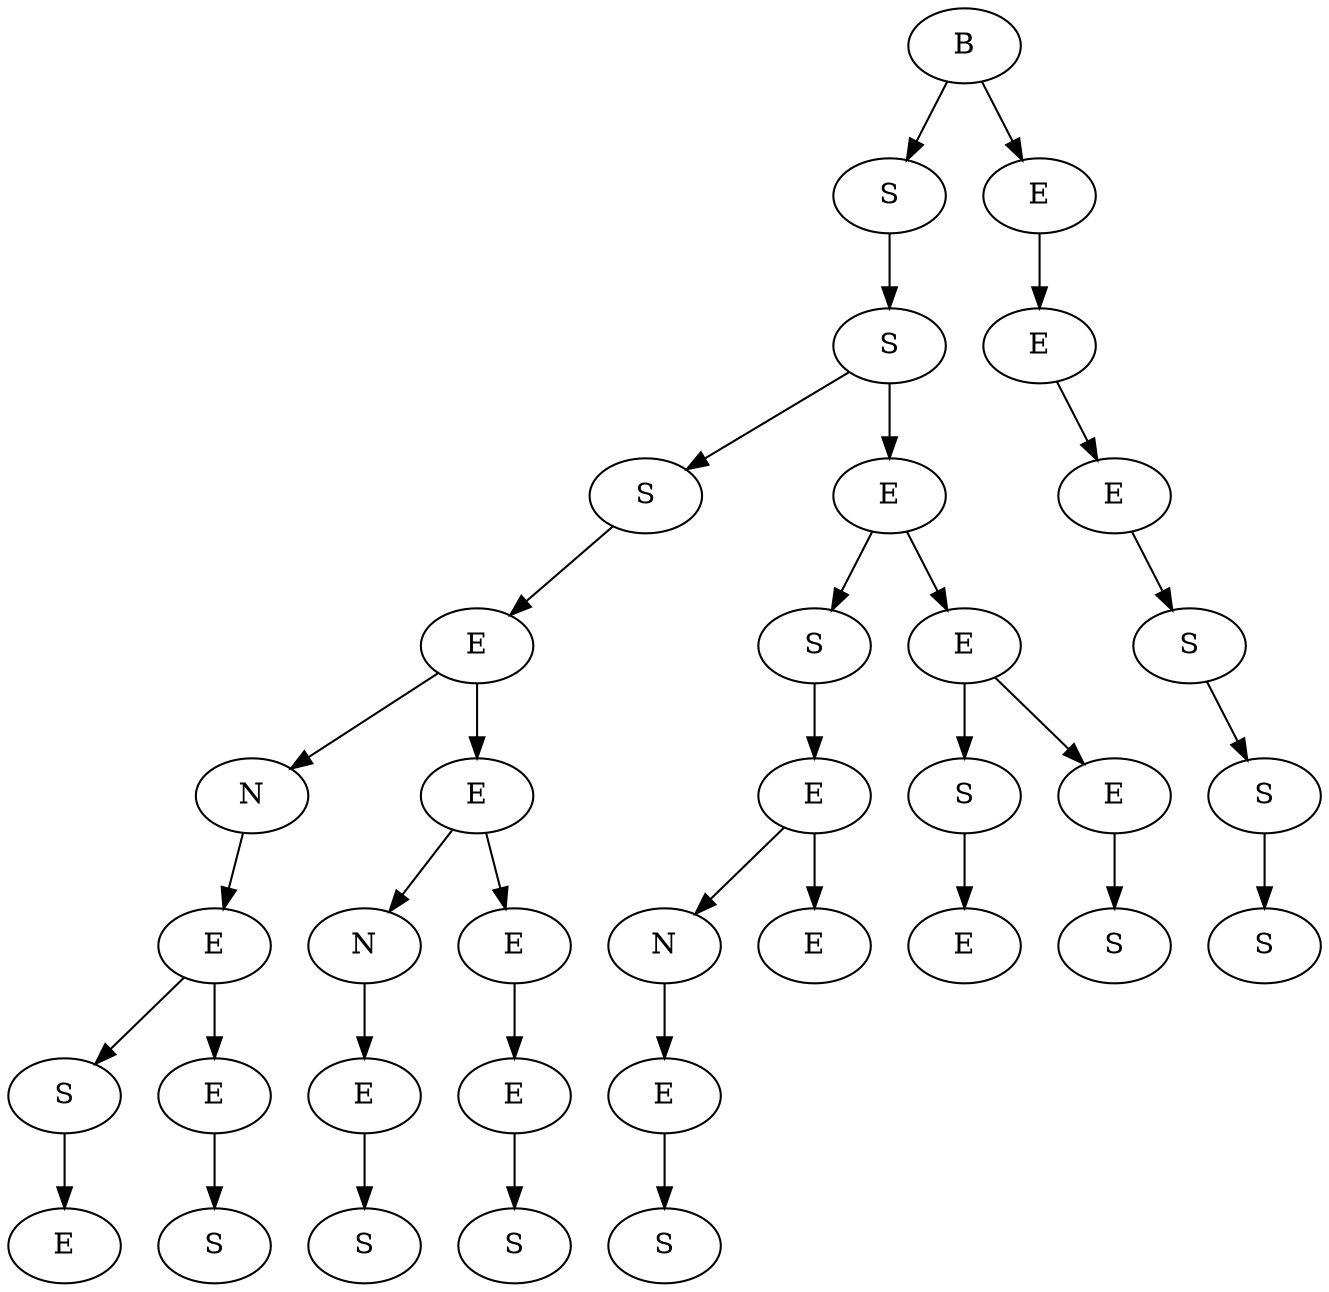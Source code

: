 digraph G{
16302096[label="E"]
16302040[label="S"]
16302040->16302096;
16303568[label="S"]
16302480[label="E"]
16302480->16303568;
16301984[label="E"]
16301984->16302040;
16301984->16302480;
16301928[label="N"]
16301928->16301984;
16298048[label="S"]
16298024[label="E"]
16298024->16298048;
16282056[label="N"]
16282056->16298024;
16298232[label="S"]
16298544[label="E"]
16298544->16298232;
16298376[label="E"]
16298376->16298544;
16296160[label="E"]
16296160->16282056;
16296160->16298376;
16254160[label="E"]
16254160->16301928;
16254160->16296160;
16281848[label="S"]
16281848->16254160;
16298520[label="S"]
16298184[label="E"]
16298184->16298520;
16298136[label="N"]
16298136->16298184;
16298568[label="E"]
16298496[label="E"]
16298496->16298136;
16298496->16298568;
16298400[label="S"]
16298400->16298496;
16298256[label="E"]
16298160[label="S"]
16298160->16298256;
16298328[label="S"]
16298280[label="E"]
16298280->16298328;
16298112[label="E"]
16298112->16298160;
16298112->16298280;
16298208[label="E"]
16298208->16298400;
16298208->16298112;
16254280[label="S"]
16254280->16281848;
16254280->16298208;
16297712[label="S"]
16297712->16254280;
16299360[label="S"]
16298448[label="S"]
16298448->16299360;
16298424[label="S"]
16298424->16298448;
16298304[label="E"]
16298304->16298424;
16298472[label="E"]
16298472->16298304;
16298352[label="E"]
16298352->16298472;
16254368[label="B"]
16254368->16297712;
16254368->16298352;
}